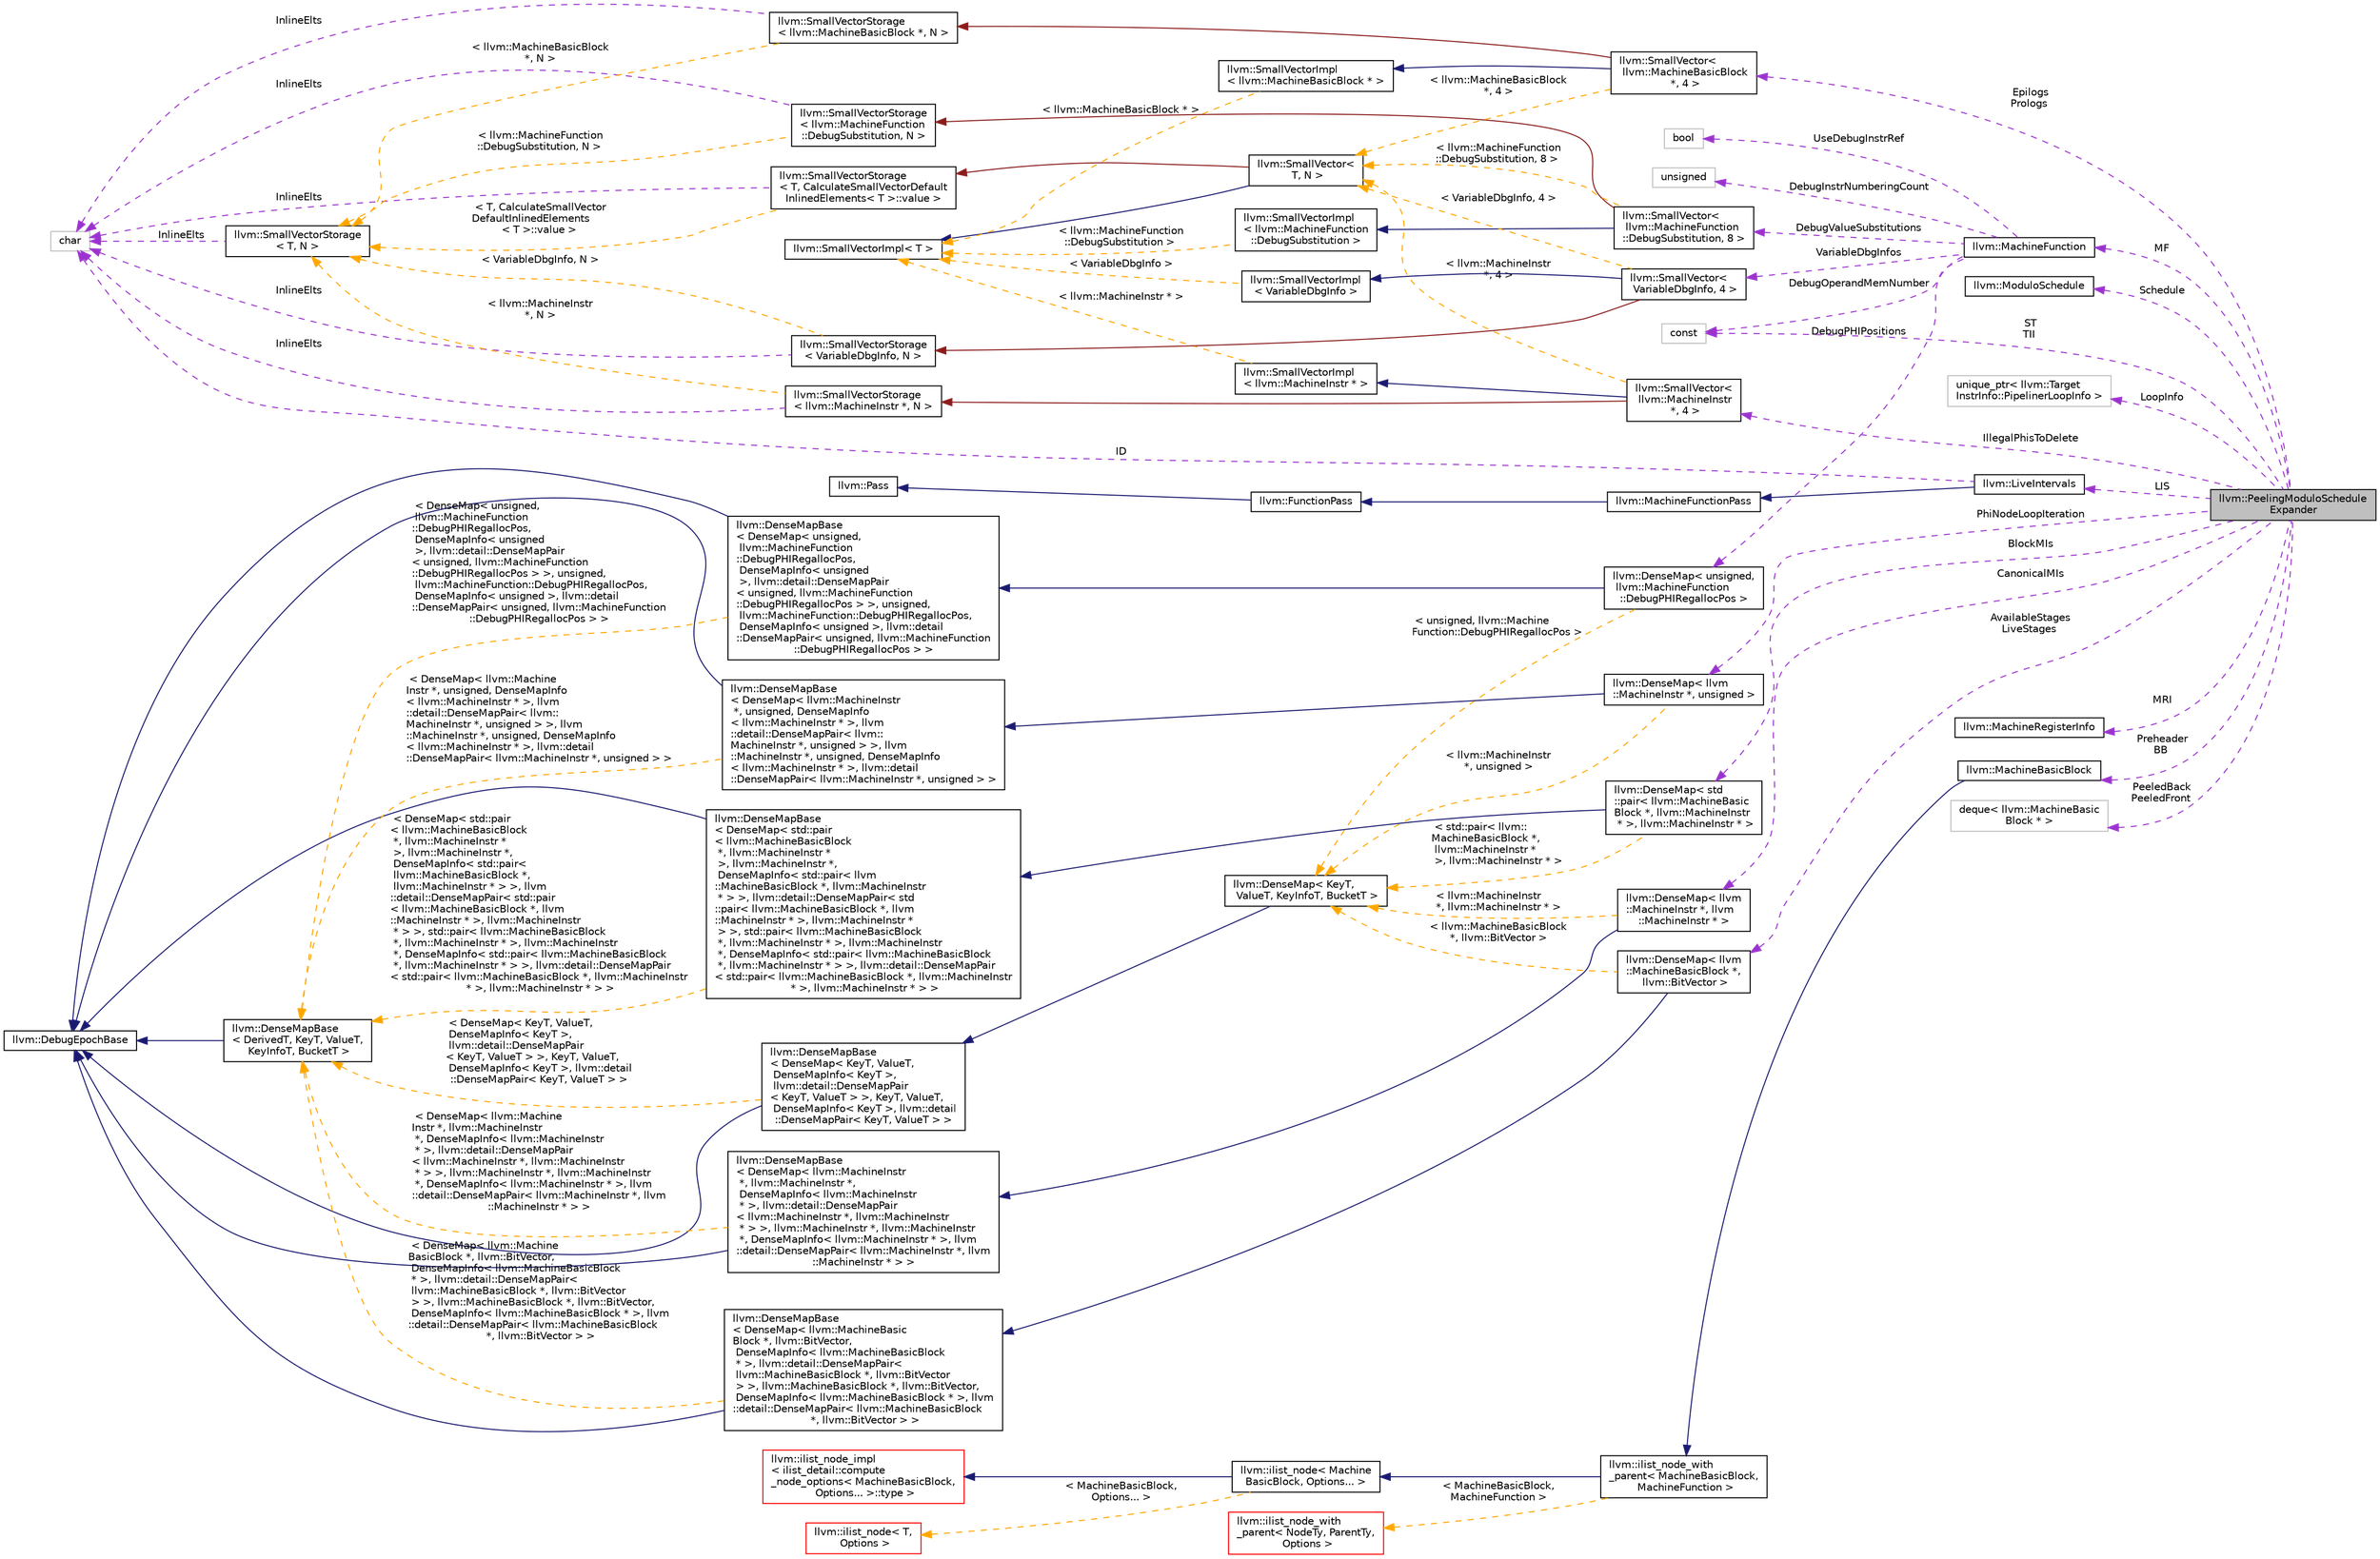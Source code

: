 digraph "llvm::PeelingModuloScheduleExpander"
{
 // LATEX_PDF_SIZE
  bgcolor="transparent";
  edge [fontname="Helvetica",fontsize="10",labelfontname="Helvetica",labelfontsize="10"];
  node [fontname="Helvetica",fontsize="10",shape=record];
  rankdir="LR";
  Node1 [label="llvm::PeelingModuloSchedule\lExpander",height=0.2,width=0.4,color="black", fillcolor="grey75", style="filled", fontcolor="black",tooltip="A reimplementation of ModuloScheduleExpander."];
  Node2 -> Node1 [dir="back",color="darkorchid3",fontsize="10",style="dashed",label=" MF" ,fontname="Helvetica"];
  Node2 [label="llvm::MachineFunction",height=0.2,width=0.4,color="black",URL="$classllvm_1_1MachineFunction.html",tooltip=" "];
  Node3 -> Node2 [dir="back",color="darkorchid3",fontsize="10",style="dashed",label=" DebugValueSubstitutions" ,fontname="Helvetica"];
  Node3 [label="llvm::SmallVector\<\l llvm::MachineFunction\l::DebugSubstitution, 8 \>",height=0.2,width=0.4,color="black",URL="$classllvm_1_1SmallVector.html",tooltip=" "];
  Node4 -> Node3 [dir="back",color="midnightblue",fontsize="10",style="solid",fontname="Helvetica"];
  Node4 [label="llvm::SmallVectorImpl\l\< llvm::MachineFunction\l::DebugSubstitution \>",height=0.2,width=0.4,color="black",URL="$classllvm_1_1SmallVectorImpl.html",tooltip=" "];
  Node5 -> Node4 [dir="back",color="orange",fontsize="10",style="dashed",label=" \< llvm::MachineFunction\l::DebugSubstitution \>" ,fontname="Helvetica"];
  Node5 [label="llvm::SmallVectorImpl\< T \>",height=0.2,width=0.4,color="black",URL="$classllvm_1_1SmallVectorImpl.html",tooltip="This class consists of common code factored out of the SmallVector class to reduce code duplication b..."];
  Node6 -> Node3 [dir="back",color="firebrick4",fontsize="10",style="solid",fontname="Helvetica"];
  Node6 [label="llvm::SmallVectorStorage\l\< llvm::MachineFunction\l::DebugSubstitution, N \>",height=0.2,width=0.4,color="black",URL="$structllvm_1_1SmallVectorStorage.html",tooltip=" "];
  Node7 -> Node6 [dir="back",color="darkorchid3",fontsize="10",style="dashed",label=" InlineElts" ,fontname="Helvetica"];
  Node7 [label="char",height=0.2,width=0.4,color="grey75",tooltip=" "];
  Node8 -> Node6 [dir="back",color="orange",fontsize="10",style="dashed",label=" \< llvm::MachineFunction\l::DebugSubstitution, N \>" ,fontname="Helvetica"];
  Node8 [label="llvm::SmallVectorStorage\l\< T, N \>",height=0.2,width=0.4,color="black",URL="$structllvm_1_1SmallVectorStorage.html",tooltip="Storage for the SmallVector elements."];
  Node7 -> Node8 [dir="back",color="darkorchid3",fontsize="10",style="dashed",label=" InlineElts" ,fontname="Helvetica"];
  Node9 -> Node3 [dir="back",color="orange",fontsize="10",style="dashed",label=" \< llvm::MachineFunction\l::DebugSubstitution, 8 \>" ,fontname="Helvetica"];
  Node9 [label="llvm::SmallVector\<\l T, N \>",height=0.2,width=0.4,color="black",URL="$classllvm_1_1SmallVector.html",tooltip="This is a 'vector' (really, a variable-sized array), optimized for the case when the array is small."];
  Node5 -> Node9 [dir="back",color="midnightblue",fontsize="10",style="solid",fontname="Helvetica"];
  Node10 -> Node9 [dir="back",color="firebrick4",fontsize="10",style="solid",fontname="Helvetica"];
  Node10 [label="llvm::SmallVectorStorage\l\< T, CalculateSmallVectorDefault\lInlinedElements\< T \>::value \>",height=0.2,width=0.4,color="black",URL="$structllvm_1_1SmallVectorStorage.html",tooltip=" "];
  Node7 -> Node10 [dir="back",color="darkorchid3",fontsize="10",style="dashed",label=" InlineElts" ,fontname="Helvetica"];
  Node8 -> Node10 [dir="back",color="orange",fontsize="10",style="dashed",label=" \< T, CalculateSmallVector\lDefaultInlinedElements\l\< T \>::value \>" ,fontname="Helvetica"];
  Node11 -> Node2 [dir="back",color="darkorchid3",fontsize="10",style="dashed",label=" DebugPHIPositions" ,fontname="Helvetica"];
  Node11 [label="llvm::DenseMap\< unsigned,\l llvm::MachineFunction\l::DebugPHIRegallocPos \>",height=0.2,width=0.4,color="black",URL="$classllvm_1_1DenseMap.html",tooltip=" "];
  Node12 -> Node11 [dir="back",color="midnightblue",fontsize="10",style="solid",fontname="Helvetica"];
  Node12 [label="llvm::DenseMapBase\l\< DenseMap\< unsigned,\l llvm::MachineFunction\l::DebugPHIRegallocPos,\l DenseMapInfo\< unsigned\l \>, llvm::detail::DenseMapPair\l\< unsigned, llvm::MachineFunction\l::DebugPHIRegallocPos \> \>, unsigned,\l llvm::MachineFunction::DebugPHIRegallocPos,\l DenseMapInfo\< unsigned \>, llvm::detail\l::DenseMapPair\< unsigned, llvm::MachineFunction\l::DebugPHIRegallocPos \> \>",height=0.2,width=0.4,color="black",URL="$classllvm_1_1DenseMapBase.html",tooltip=" "];
  Node13 -> Node12 [dir="back",color="midnightblue",fontsize="10",style="solid",fontname="Helvetica"];
  Node13 [label="llvm::DebugEpochBase",height=0.2,width=0.4,color="black",URL="$classllvm_1_1DebugEpochBase.html",tooltip="A base class for data structure classes wishing to make iterators (\"handles\") pointing into themselve..."];
  Node14 -> Node12 [dir="back",color="orange",fontsize="10",style="dashed",label=" \< DenseMap\< unsigned,\l llvm::MachineFunction\l::DebugPHIRegallocPos,\l DenseMapInfo\< unsigned\l \>, llvm::detail::DenseMapPair\l\< unsigned, llvm::MachineFunction\l::DebugPHIRegallocPos \> \>, unsigned,\l llvm::MachineFunction::DebugPHIRegallocPos,\l DenseMapInfo\< unsigned \>, llvm::detail\l::DenseMapPair\< unsigned, llvm::MachineFunction\l::DebugPHIRegallocPos \> \>" ,fontname="Helvetica"];
  Node14 [label="llvm::DenseMapBase\l\< DerivedT, KeyT, ValueT,\l KeyInfoT, BucketT \>",height=0.2,width=0.4,color="black",URL="$classllvm_1_1DenseMapBase.html",tooltip=" "];
  Node13 -> Node14 [dir="back",color="midnightblue",fontsize="10",style="solid",fontname="Helvetica"];
  Node15 -> Node11 [dir="back",color="orange",fontsize="10",style="dashed",label=" \< unsigned, llvm::Machine\lFunction::DebugPHIRegallocPos \>" ,fontname="Helvetica"];
  Node15 [label="llvm::DenseMap\< KeyT,\l ValueT, KeyInfoT, BucketT \>",height=0.2,width=0.4,color="black",URL="$classllvm_1_1DenseMap.html",tooltip=" "];
  Node16 -> Node15 [dir="back",color="midnightblue",fontsize="10",style="solid",fontname="Helvetica"];
  Node16 [label="llvm::DenseMapBase\l\< DenseMap\< KeyT, ValueT,\l DenseMapInfo\< KeyT \>,\l llvm::detail::DenseMapPair\l\< KeyT, ValueT \> \>, KeyT, ValueT,\l DenseMapInfo\< KeyT \>, llvm::detail\l::DenseMapPair\< KeyT, ValueT \> \>",height=0.2,width=0.4,color="black",URL="$classllvm_1_1DenseMapBase.html",tooltip=" "];
  Node13 -> Node16 [dir="back",color="midnightblue",fontsize="10",style="solid",fontname="Helvetica"];
  Node14 -> Node16 [dir="back",color="orange",fontsize="10",style="dashed",label=" \< DenseMap\< KeyT, ValueT,\l DenseMapInfo\< KeyT \>,\l llvm::detail::DenseMapPair\l\< KeyT, ValueT \> \>, KeyT, ValueT,\l DenseMapInfo\< KeyT \>, llvm::detail\l::DenseMapPair\< KeyT, ValueT \> \>" ,fontname="Helvetica"];
  Node17 -> Node2 [dir="back",color="darkorchid3",fontsize="10",style="dashed",label=" UseDebugInstrRef" ,fontname="Helvetica"];
  Node17 [label="bool",height=0.2,width=0.4,color="grey75",tooltip=" "];
  Node18 -> Node2 [dir="back",color="darkorchid3",fontsize="10",style="dashed",label=" DebugOperandMemNumber" ,fontname="Helvetica"];
  Node18 [label="const",height=0.2,width=0.4,color="grey75",tooltip=" "];
  Node19 -> Node2 [dir="back",color="darkorchid3",fontsize="10",style="dashed",label=" DebugInstrNumberingCount" ,fontname="Helvetica"];
  Node19 [label="unsigned",height=0.2,width=0.4,color="grey75",tooltip=" "];
  Node20 -> Node2 [dir="back",color="darkorchid3",fontsize="10",style="dashed",label=" VariableDbgInfos" ,fontname="Helvetica"];
  Node20 [label="llvm::SmallVector\<\l VariableDbgInfo, 4 \>",height=0.2,width=0.4,color="black",URL="$classllvm_1_1SmallVector.html",tooltip=" "];
  Node21 -> Node20 [dir="back",color="midnightblue",fontsize="10",style="solid",fontname="Helvetica"];
  Node21 [label="llvm::SmallVectorImpl\l\< VariableDbgInfo \>",height=0.2,width=0.4,color="black",URL="$classllvm_1_1SmallVectorImpl.html",tooltip=" "];
  Node5 -> Node21 [dir="back",color="orange",fontsize="10",style="dashed",label=" \< VariableDbgInfo \>" ,fontname="Helvetica"];
  Node22 -> Node20 [dir="back",color="firebrick4",fontsize="10",style="solid",fontname="Helvetica"];
  Node22 [label="llvm::SmallVectorStorage\l\< VariableDbgInfo, N \>",height=0.2,width=0.4,color="black",URL="$structllvm_1_1SmallVectorStorage.html",tooltip=" "];
  Node7 -> Node22 [dir="back",color="darkorchid3",fontsize="10",style="dashed",label=" InlineElts" ,fontname="Helvetica"];
  Node8 -> Node22 [dir="back",color="orange",fontsize="10",style="dashed",label=" \< VariableDbgInfo, N \>" ,fontname="Helvetica"];
  Node9 -> Node20 [dir="back",color="orange",fontsize="10",style="dashed",label=" \< VariableDbgInfo, 4 \>" ,fontname="Helvetica"];
  Node23 -> Node1 [dir="back",color="darkorchid3",fontsize="10",style="dashed",label=" Schedule" ,fontname="Helvetica"];
  Node23 [label="llvm::ModuloSchedule",height=0.2,width=0.4,color="black",URL="$classllvm_1_1ModuloSchedule.html",tooltip="Represents a schedule for a single-block loop."];
  Node24 -> Node1 [dir="back",color="darkorchid3",fontsize="10",style="dashed",label=" AvailableStages\nLiveStages" ,fontname="Helvetica"];
  Node24 [label="llvm::DenseMap\< llvm\l::MachineBasicBlock *,\l llvm::BitVector \>",height=0.2,width=0.4,color="black",URL="$classllvm_1_1DenseMap.html",tooltip=" "];
  Node25 -> Node24 [dir="back",color="midnightblue",fontsize="10",style="solid",fontname="Helvetica"];
  Node25 [label="llvm::DenseMapBase\l\< DenseMap\< llvm::MachineBasic\lBlock *, llvm::BitVector,\l DenseMapInfo\< llvm::MachineBasicBlock\l * \>, llvm::detail::DenseMapPair\<\l llvm::MachineBasicBlock *, llvm::BitVector\l \> \>, llvm::MachineBasicBlock *, llvm::BitVector,\l DenseMapInfo\< llvm::MachineBasicBlock * \>, llvm\l::detail::DenseMapPair\< llvm::MachineBasicBlock\l *, llvm::BitVector \> \>",height=0.2,width=0.4,color="black",URL="$classllvm_1_1DenseMapBase.html",tooltip=" "];
  Node13 -> Node25 [dir="back",color="midnightblue",fontsize="10",style="solid",fontname="Helvetica"];
  Node14 -> Node25 [dir="back",color="orange",fontsize="10",style="dashed",label=" \< DenseMap\< llvm::Machine\lBasicBlock *, llvm::BitVector,\l DenseMapInfo\< llvm::MachineBasicBlock\l * \>, llvm::detail::DenseMapPair\<\l llvm::MachineBasicBlock *, llvm::BitVector\l \> \>, llvm::MachineBasicBlock *, llvm::BitVector,\l DenseMapInfo\< llvm::MachineBasicBlock * \>, llvm\l::detail::DenseMapPair\< llvm::MachineBasicBlock\l *, llvm::BitVector \> \>" ,fontname="Helvetica"];
  Node15 -> Node24 [dir="back",color="orange",fontsize="10",style="dashed",label=" \< llvm::MachineBasicBlock\l *, llvm::BitVector \>" ,fontname="Helvetica"];
  Node26 -> Node1 [dir="back",color="darkorchid3",fontsize="10",style="dashed",label=" LoopInfo" ,fontname="Helvetica"];
  Node26 [label="unique_ptr\< llvm::Target\lInstrInfo::PipelinerLoopInfo \>",height=0.2,width=0.4,color="grey75",tooltip=" "];
  Node27 -> Node1 [dir="back",color="darkorchid3",fontsize="10",style="dashed",label=" IllegalPhisToDelete" ,fontname="Helvetica"];
  Node27 [label="llvm::SmallVector\<\l llvm::MachineInstr\l *, 4 \>",height=0.2,width=0.4,color="black",URL="$classllvm_1_1SmallVector.html",tooltip=" "];
  Node28 -> Node27 [dir="back",color="midnightblue",fontsize="10",style="solid",fontname="Helvetica"];
  Node28 [label="llvm::SmallVectorImpl\l\< llvm::MachineInstr * \>",height=0.2,width=0.4,color="black",URL="$classllvm_1_1SmallVectorImpl.html",tooltip=" "];
  Node5 -> Node28 [dir="back",color="orange",fontsize="10",style="dashed",label=" \< llvm::MachineInstr * \>" ,fontname="Helvetica"];
  Node29 -> Node27 [dir="back",color="firebrick4",fontsize="10",style="solid",fontname="Helvetica"];
  Node29 [label="llvm::SmallVectorStorage\l\< llvm::MachineInstr *, N \>",height=0.2,width=0.4,color="black",URL="$structllvm_1_1SmallVectorStorage.html",tooltip=" "];
  Node7 -> Node29 [dir="back",color="darkorchid3",fontsize="10",style="dashed",label=" InlineElts" ,fontname="Helvetica"];
  Node8 -> Node29 [dir="back",color="orange",fontsize="10",style="dashed",label=" \< llvm::MachineInstr\l *, N \>" ,fontname="Helvetica"];
  Node9 -> Node27 [dir="back",color="orange",fontsize="10",style="dashed",label=" \< llvm::MachineInstr\l *, 4 \>" ,fontname="Helvetica"];
  Node30 -> Node1 [dir="back",color="darkorchid3",fontsize="10",style="dashed",label=" BlockMIs" ,fontname="Helvetica"];
  Node30 [label="llvm::DenseMap\< std\l::pair\< llvm::MachineBasic\lBlock *, llvm::MachineInstr\l * \>, llvm::MachineInstr * \>",height=0.2,width=0.4,color="black",URL="$classllvm_1_1DenseMap.html",tooltip=" "];
  Node31 -> Node30 [dir="back",color="midnightblue",fontsize="10",style="solid",fontname="Helvetica"];
  Node31 [label="llvm::DenseMapBase\l\< DenseMap\< std::pair\l\< llvm::MachineBasicBlock\l *, llvm::MachineInstr *\l \>, llvm::MachineInstr *,\l DenseMapInfo\< std::pair\< llvm\l::MachineBasicBlock *, llvm::MachineInstr\l * \> \>, llvm::detail::DenseMapPair\< std\l::pair\< llvm::MachineBasicBlock *, llvm\l::MachineInstr * \>, llvm::MachineInstr *\l \> \>, std::pair\< llvm::MachineBasicBlock\l *, llvm::MachineInstr * \>, llvm::MachineInstr\l *, DenseMapInfo\< std::pair\< llvm::MachineBasicBlock\l *, llvm::MachineInstr * \> \>, llvm::detail::DenseMapPair\l\< std::pair\< llvm::MachineBasicBlock *, llvm::MachineInstr\l * \>, llvm::MachineInstr * \> \>",height=0.2,width=0.4,color="black",URL="$classllvm_1_1DenseMapBase.html",tooltip=" "];
  Node13 -> Node31 [dir="back",color="midnightblue",fontsize="10",style="solid",fontname="Helvetica"];
  Node14 -> Node31 [dir="back",color="orange",fontsize="10",style="dashed",label=" \< DenseMap\< std::pair\l\< llvm::MachineBasicBlock\l *, llvm::MachineInstr *\l \>, llvm::MachineInstr *,\l DenseMapInfo\< std::pair\<\l llvm::MachineBasicBlock *,\l llvm::MachineInstr * \> \>, llvm\l::detail::DenseMapPair\< std::pair\l\< llvm::MachineBasicBlock *, llvm\l::MachineInstr * \>, llvm::MachineInstr\l * \> \>, std::pair\< llvm::MachineBasicBlock\l *, llvm::MachineInstr * \>, llvm::MachineInstr\l *, DenseMapInfo\< std::pair\< llvm::MachineBasicBlock\l *, llvm::MachineInstr * \> \>, llvm::detail::DenseMapPair\l\< std::pair\< llvm::MachineBasicBlock *, llvm::MachineInstr\l * \>, llvm::MachineInstr * \> \>" ,fontname="Helvetica"];
  Node15 -> Node30 [dir="back",color="orange",fontsize="10",style="dashed",label=" \< std::pair\< llvm::\lMachineBasicBlock *,\l llvm::MachineInstr *\l \>, llvm::MachineInstr * \>" ,fontname="Helvetica"];
  Node32 -> Node1 [dir="back",color="darkorchid3",fontsize="10",style="dashed",label=" PhiNodeLoopIteration" ,fontname="Helvetica"];
  Node32 [label="llvm::DenseMap\< llvm\l::MachineInstr *, unsigned \>",height=0.2,width=0.4,color="black",URL="$classllvm_1_1DenseMap.html",tooltip=" "];
  Node33 -> Node32 [dir="back",color="midnightblue",fontsize="10",style="solid",fontname="Helvetica"];
  Node33 [label="llvm::DenseMapBase\l\< DenseMap\< llvm::MachineInstr\l *, unsigned, DenseMapInfo\l\< llvm::MachineInstr * \>, llvm\l::detail::DenseMapPair\< llvm::\lMachineInstr *, unsigned \> \>, llvm\l::MachineInstr *, unsigned, DenseMapInfo\l\< llvm::MachineInstr * \>, llvm::detail\l::DenseMapPair\< llvm::MachineInstr *, unsigned \> \>",height=0.2,width=0.4,color="black",URL="$classllvm_1_1DenseMapBase.html",tooltip=" "];
  Node13 -> Node33 [dir="back",color="midnightblue",fontsize="10",style="solid",fontname="Helvetica"];
  Node14 -> Node33 [dir="back",color="orange",fontsize="10",style="dashed",label=" \< DenseMap\< llvm::Machine\lInstr *, unsigned, DenseMapInfo\l\< llvm::MachineInstr * \>, llvm\l::detail::DenseMapPair\< llvm::\lMachineInstr *, unsigned \> \>, llvm\l::MachineInstr *, unsigned, DenseMapInfo\l\< llvm::MachineInstr * \>, llvm::detail\l::DenseMapPair\< llvm::MachineInstr *, unsigned \> \>" ,fontname="Helvetica"];
  Node15 -> Node32 [dir="back",color="orange",fontsize="10",style="dashed",label=" \< llvm::MachineInstr\l *, unsigned \>" ,fontname="Helvetica"];
  Node34 -> Node1 [dir="back",color="darkorchid3",fontsize="10",style="dashed",label=" Epilogs\nPrologs" ,fontname="Helvetica"];
  Node34 [label="llvm::SmallVector\<\l llvm::MachineBasicBlock\l *, 4 \>",height=0.2,width=0.4,color="black",URL="$classllvm_1_1SmallVector.html",tooltip=" "];
  Node35 -> Node34 [dir="back",color="midnightblue",fontsize="10",style="solid",fontname="Helvetica"];
  Node35 [label="llvm::SmallVectorImpl\l\< llvm::MachineBasicBlock * \>",height=0.2,width=0.4,color="black",URL="$classllvm_1_1SmallVectorImpl.html",tooltip=" "];
  Node5 -> Node35 [dir="back",color="orange",fontsize="10",style="dashed",label=" \< llvm::MachineBasicBlock * \>" ,fontname="Helvetica"];
  Node36 -> Node34 [dir="back",color="firebrick4",fontsize="10",style="solid",fontname="Helvetica"];
  Node36 [label="llvm::SmallVectorStorage\l\< llvm::MachineBasicBlock *, N \>",height=0.2,width=0.4,color="black",URL="$structllvm_1_1SmallVectorStorage.html",tooltip=" "];
  Node7 -> Node36 [dir="back",color="darkorchid3",fontsize="10",style="dashed",label=" InlineElts" ,fontname="Helvetica"];
  Node8 -> Node36 [dir="back",color="orange",fontsize="10",style="dashed",label=" \< llvm::MachineBasicBlock\l *, N \>" ,fontname="Helvetica"];
  Node9 -> Node34 [dir="back",color="orange",fontsize="10",style="dashed",label=" \< llvm::MachineBasicBlock\l *, 4 \>" ,fontname="Helvetica"];
  Node37 -> Node1 [dir="back",color="darkorchid3",fontsize="10",style="dashed",label=" LIS" ,fontname="Helvetica"];
  Node37 [label="llvm::LiveIntervals",height=0.2,width=0.4,color="black",URL="$classllvm_1_1LiveIntervals.html",tooltip=" "];
  Node38 -> Node37 [dir="back",color="midnightblue",fontsize="10",style="solid",fontname="Helvetica"];
  Node38 [label="llvm::MachineFunctionPass",height=0.2,width=0.4,color="black",URL="$classllvm_1_1MachineFunctionPass.html",tooltip="MachineFunctionPass - This class adapts the FunctionPass interface to allow convenient creation of pa..."];
  Node39 -> Node38 [dir="back",color="midnightblue",fontsize="10",style="solid",fontname="Helvetica"];
  Node39 [label="llvm::FunctionPass",height=0.2,width=0.4,color="black",URL="$classllvm_1_1FunctionPass.html",tooltip="FunctionPass class - This class is used to implement most global optimizations."];
  Node40 -> Node39 [dir="back",color="midnightblue",fontsize="10",style="solid",fontname="Helvetica"];
  Node40 [label="llvm::Pass",height=0.2,width=0.4,color="black",URL="$classllvm_1_1Pass.html",tooltip="Pass interface - Implemented by all 'passes'."];
  Node7 -> Node37 [dir="back",color="darkorchid3",fontsize="10",style="dashed",label=" ID" ,fontname="Helvetica"];
  Node41 -> Node1 [dir="back",color="darkorchid3",fontsize="10",style="dashed",label=" CanonicalMIs" ,fontname="Helvetica"];
  Node41 [label="llvm::DenseMap\< llvm\l::MachineInstr *, llvm\l::MachineInstr * \>",height=0.2,width=0.4,color="black",URL="$classllvm_1_1DenseMap.html",tooltip=" "];
  Node42 -> Node41 [dir="back",color="midnightblue",fontsize="10",style="solid",fontname="Helvetica"];
  Node42 [label="llvm::DenseMapBase\l\< DenseMap\< llvm::MachineInstr\l *, llvm::MachineInstr *,\l DenseMapInfo\< llvm::MachineInstr\l * \>, llvm::detail::DenseMapPair\l\< llvm::MachineInstr *, llvm::MachineInstr\l * \> \>, llvm::MachineInstr *, llvm::MachineInstr\l *, DenseMapInfo\< llvm::MachineInstr * \>, llvm\l::detail::DenseMapPair\< llvm::MachineInstr *, llvm\l::MachineInstr * \> \>",height=0.2,width=0.4,color="black",URL="$classllvm_1_1DenseMapBase.html",tooltip=" "];
  Node13 -> Node42 [dir="back",color="midnightblue",fontsize="10",style="solid",fontname="Helvetica"];
  Node14 -> Node42 [dir="back",color="orange",fontsize="10",style="dashed",label=" \< DenseMap\< llvm::Machine\lInstr *, llvm::MachineInstr\l *, DenseMapInfo\< llvm::MachineInstr\l * \>, llvm::detail::DenseMapPair\l\< llvm::MachineInstr *, llvm::MachineInstr\l * \> \>, llvm::MachineInstr *, llvm::MachineInstr\l *, DenseMapInfo\< llvm::MachineInstr * \>, llvm\l::detail::DenseMapPair\< llvm::MachineInstr *, llvm\l::MachineInstr * \> \>" ,fontname="Helvetica"];
  Node15 -> Node41 [dir="back",color="orange",fontsize="10",style="dashed",label=" \< llvm::MachineInstr\l *, llvm::MachineInstr * \>" ,fontname="Helvetica"];
  Node43 -> Node1 [dir="back",color="darkorchid3",fontsize="10",style="dashed",label=" MRI" ,fontname="Helvetica"];
  Node43 [label="llvm::MachineRegisterInfo",height=0.2,width=0.4,color="black",URL="$classllvm_1_1MachineRegisterInfo.html",tooltip="MachineRegisterInfo - Keep track of information for virtual and physical registers,..."];
  Node44 -> Node1 [dir="back",color="darkorchid3",fontsize="10",style="dashed",label=" Preheader\nBB" ,fontname="Helvetica"];
  Node44 [label="llvm::MachineBasicBlock",height=0.2,width=0.4,color="black",URL="$classllvm_1_1MachineBasicBlock.html",tooltip=" "];
  Node45 -> Node44 [dir="back",color="midnightblue",fontsize="10",style="solid",fontname="Helvetica"];
  Node45 [label="llvm::ilist_node_with\l_parent\< MachineBasicBlock,\l MachineFunction \>",height=0.2,width=0.4,color="black",URL="$classllvm_1_1ilist__node__with__parent.html",tooltip=" "];
  Node46 -> Node45 [dir="back",color="midnightblue",fontsize="10",style="solid",fontname="Helvetica"];
  Node46 [label="llvm::ilist_node\< Machine\lBasicBlock, Options... \>",height=0.2,width=0.4,color="black",URL="$classllvm_1_1ilist__node.html",tooltip=" "];
  Node47 -> Node46 [dir="back",color="midnightblue",fontsize="10",style="solid",fontname="Helvetica"];
  Node47 [label="llvm::ilist_node_impl\l\< ilist_detail::compute\l_node_options\< MachineBasicBlock,\l Options... \>::type \>",height=0.2,width=0.4,color="red",URL="$classllvm_1_1ilist__node__impl.html",tooltip=" "];
  Node51 -> Node46 [dir="back",color="orange",fontsize="10",style="dashed",label=" \< MachineBasicBlock,\l Options... \>" ,fontname="Helvetica"];
  Node51 [label="llvm::ilist_node\< T,\l Options \>",height=0.2,width=0.4,color="red",URL="$classllvm_1_1ilist__node.html",tooltip=" "];
  Node54 -> Node45 [dir="back",color="orange",fontsize="10",style="dashed",label=" \< MachineBasicBlock,\l MachineFunction \>" ,fontname="Helvetica"];
  Node54 [label="llvm::ilist_node_with\l_parent\< NodeTy, ParentTy,\l Options \>",height=0.2,width=0.4,color="red",URL="$classllvm_1_1ilist__node__with__parent.html",tooltip="An ilist node that can access its parent list."];
  Node58 -> Node1 [dir="back",color="darkorchid3",fontsize="10",style="dashed",label=" PeeledBack\nPeeledFront" ,fontname="Helvetica"];
  Node58 [label="deque\< llvm::MachineBasic\lBlock * \>",height=0.2,width=0.4,color="grey75",tooltip=" "];
  Node18 -> Node1 [dir="back",color="darkorchid3",fontsize="10",style="dashed",label=" ST\nTII" ,fontname="Helvetica"];
}
